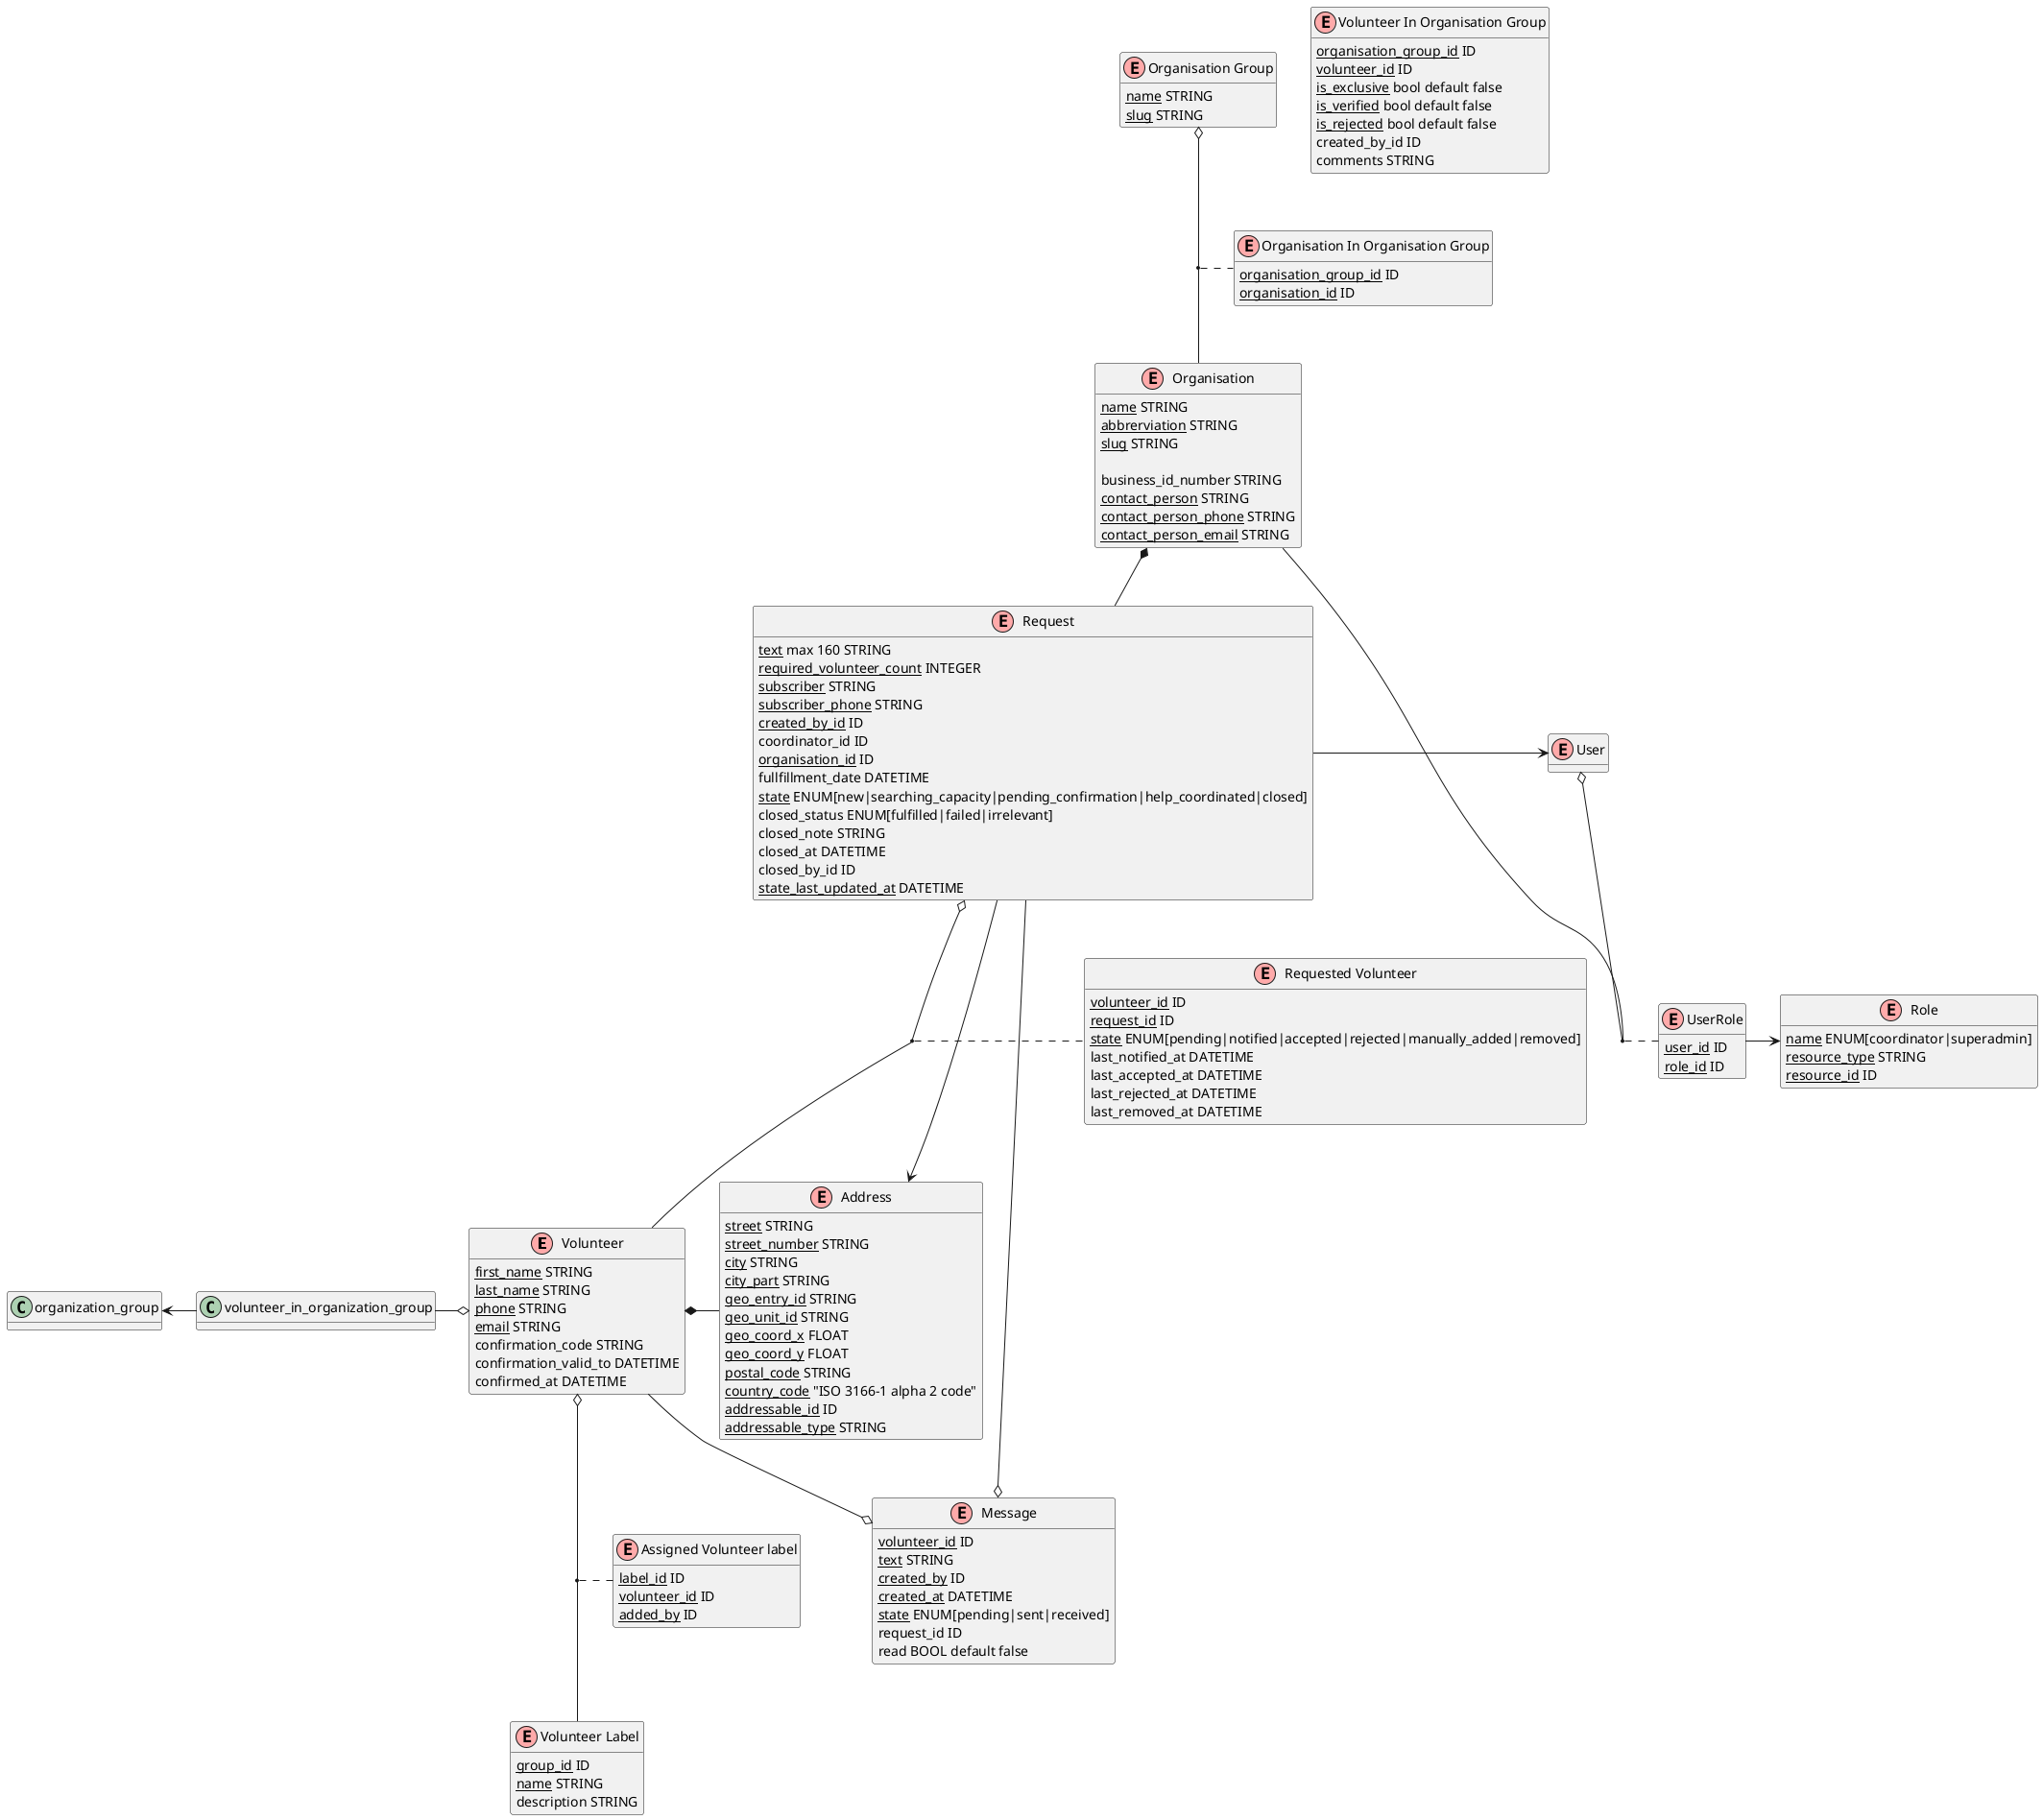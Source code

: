 @startuml

' uncomment the line below if you're using computer with a retina display
' skinparam dpi 300
!define Entity(name,desc) class name as "desc" << (E,#FFAAAA) >>
' we use bold for primary key
' green color for unique
' and underscore for not_null
!define primary_key(x) <b>x</b>
!define not_null(x) <u>x</u>
' other tags available:
' <i></i>
' <back:COLOR></color>, where color is a color name or html color code
' (#FFAACC)
' see: http://plantuml.com/classes.html#More
hide methods
hide stereotypes
' entities

Entity(volunteer, "Volunteer"){
  not_null(first_name) STRING
  not_null(last_name) STRING
  not_null(phone) STRING
  not_null(email) STRING
  confirmation_code STRING
  confirmation_valid_to DATETIME
  confirmed_at DATETIME
}

Entity(volunteer_label, "Volunteer Label"){
  not_null(group_id) ID
  not_null(name) STRING
  description STRING

}

Entity(assigned_volunteer_label, "Assigned Volunteer label"){
  not_null(label_id) ID
  not_null(volunteer_id) ID
  not_null(added_by) ID
}

Entity(address, "Address"){
  not_null(street) STRING
  not_null(street_number) STRING
  not_null(city) STRING
  not_null(city_part) STRING
  not_null(geo_entry_id) STRING
  not_null(geo_unit_id) STRING
  not_null(geo_coord_x) FLOAT
  not_null(geo_coord_y) FLOAT
  not_null(postal_code) STRING
  not_null(country_code) "ISO 3166-1 alpha 2 code"
  not_null(addressable_id) ID
  not_null(addressable_type) STRING
}

Entity(request, "Request"){
  not_null(text) max 160 STRING
  not_null(required_volunteer_count) INTEGER
  not_null(subscriber) STRING
  not_null(subscriber_phone) STRING
  not_null(created_by_id) ID
  coordinator_id ID
  not_null(organisation_id) ID
  ' When the request shall be fullfilled, can be null
  fullfillment_date DATETIME
  ' States of the reuqest
  ' new -> new nobody is working on it
  ' searching_capacity -> the search for volunteers is ongoing
  ' pending_confirmation -> the volunteers have been found but the coordinator need to confirm the help with them via phone or other channel
  ' help_coordinated -> the volunteers help was agreed and the help was coordinated
  ' closed -> the request was closed. see closed_status to see why
  not_null(state) ENUM[new|searching_capacity|pending_confirmation|help_coordinated|closed]
  ' Why the request was closed
  ' fulfilled -> The request was fulfilled
  ' failed -> The request failed
  ' irrelevant -> The request became irrelevant
  closed_status ENUM[fulfilled|failed|irrelevant]
  closed_note STRING
  closed_at DATETIME
  closed_by_id ID
  not_null(state_last_updated_at) DATETIME
}
' TODO TOM on state, WTF is prislibeno?

Entity(requested_volunteer, "Requested Volunteer"){
  not_null(volunteer_id) ID
  not_null(request_id) ID
  not_null(state) ENUM[pending|notified|accepted|rejected|manually_added|removed]
  last_notified_at DATETIME
  last_accepted_at DATETIME
  last_rejected_at DATETIME
  last_removed_at DATETIME
}

Entity(message, "Message") {
  not_null(volunteer_id) ID
  not_null(text) STRING
  not_null(created_by) ID
  not_null(created_at) DATETIME
  not_null(state) ENUM[pending|sent|received]
  request_id ID
  read BOOL default false
}

Entity(organisation, "Organisation") {
  not_null(name) STRING
  not_null(abbrerviation) STRING
  ' TODO: The slug can be the same as the abbrev or name
  not_null(slug) STRING

  business_id_number STRING
  not_null(contact_person) STRING
  not_null(contact_person_phone) STRING
  not_null(contact_person_email) STRING
}

Entity(organisation_group, "Organisation Group") {
  not_null(name) STRING
  not_null(slug) STRING
}

Entity(volunteer_in_organisation_group, "Volunteer In Organisation Group"){
  not_null(organisation_group_id) ID
  not_null(volunteer_id) ID
  not_null(is_exclusive) bool default false
  not_null(is_verified) bool default false
  not_null(is_rejected) bool default false
  created_by_id ID
  comments STRING
}

Entity(organisation_in_organisation_group, "Organisation In Organisation Group"){
  not_null(organisation_group_id) ID
  not_null(organisation_id) ID
}

Entity(user, "User"){
 ' Devise
}

Entity(user_role, "UserRole"){
  not_null(user_id) ID
  not_null(role_id) ID
}

Entity(role, "Role") {
  not_null(name) ENUM[coordinator|superadmin]
  not_null(resource_type) STRING
  not_null(resource_id) ID
}

' relationships
organisation_group 	o-- organisation
(organisation_group, organisation) .- organisation_in_organisation_group
user o-- organisation
(user, organisation) .- user_role
user_role -> role
volunteer o-- volunteer_label
(volunteer, volunteer_label) .- assigned_volunteer_label
organisation *-- request
request -> user
request  o-- volunteer
(request, volunteer) .- requested_volunteer
volunteer *- address
request -> address
volunteer_in_organization_group -o volunteer
organization_group <- volunteer_in_organization_group
volunteer --o message
request --o message

@enduml
